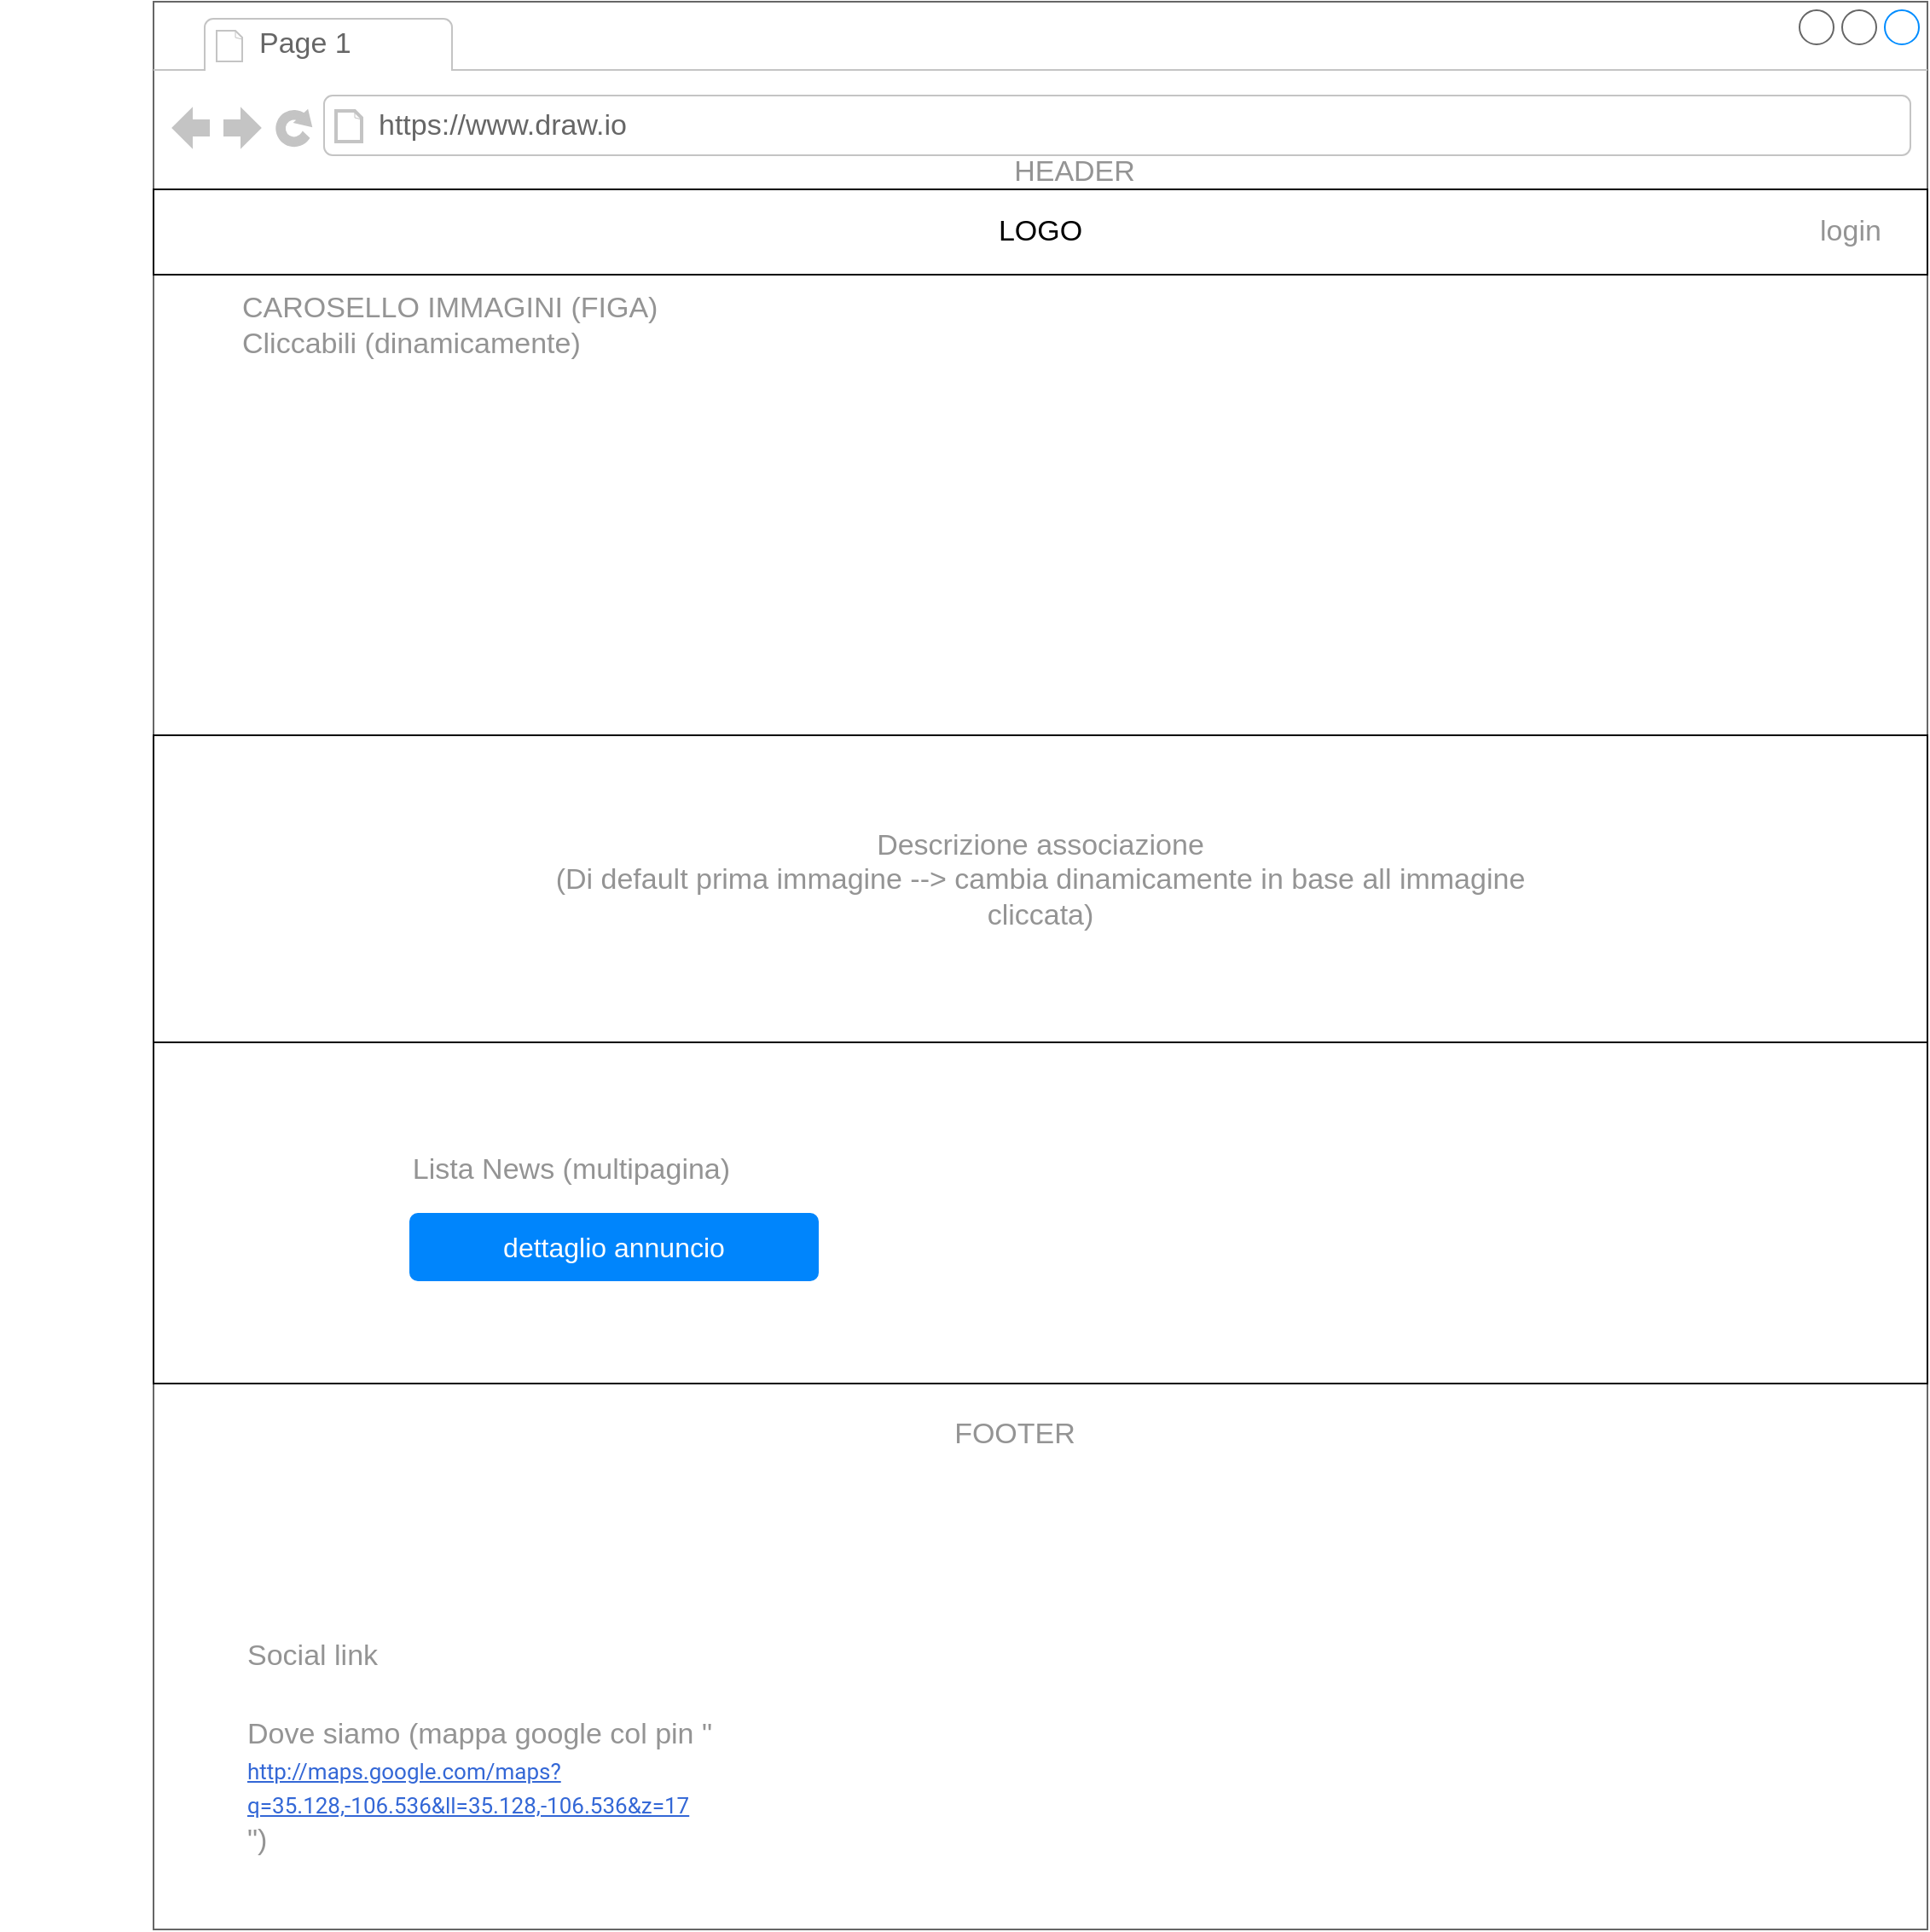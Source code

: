 <mxfile version="14.5.10" type="github">
  <diagram id="3crj-N6eCKjugvdwFmlM" name="Page-1">
    <mxGraphModel dx="2036" dy="795" grid="1" gridSize="10" guides="1" tooltips="1" connect="1" arrows="1" fold="1" page="1" pageScale="1" pageWidth="850" pageHeight="1100" math="0" shadow="0">
      <root>
        <mxCell id="0" />
        <mxCell id="1" parent="0" />
        <mxCell id="ORVzDimxOUe0flfOR2wj-2" value="" style="strokeWidth=1;shadow=0;dashed=0;align=center;html=1;shape=mxgraph.mockup.containers.browserWindow;rSize=0;strokeColor=#666666;strokeColor2=#008cff;strokeColor3=#c4c4c4;mainText=,;recursiveResize=0;fontSize=19;" vertex="1" parent="1">
          <mxGeometry x="60" y="130" width="1040" height="1130" as="geometry" />
        </mxCell>
        <mxCell id="ORVzDimxOUe0flfOR2wj-3" value="Page 1" style="strokeWidth=1;shadow=0;dashed=0;align=center;html=1;shape=mxgraph.mockup.containers.anchor;fontSize=17;fontColor=#666666;align=left;" vertex="1" parent="ORVzDimxOUe0flfOR2wj-2">
          <mxGeometry x="60" y="12" width="110" height="26" as="geometry" />
        </mxCell>
        <mxCell id="ORVzDimxOUe0flfOR2wj-4" value="https://www.draw.io" style="strokeWidth=1;shadow=0;dashed=0;align=center;html=1;shape=mxgraph.mockup.containers.anchor;rSize=0;fontSize=17;fontColor=#666666;align=left;" vertex="1" parent="ORVzDimxOUe0flfOR2wj-2">
          <mxGeometry x="130" y="60" width="250" height="26" as="geometry" />
        </mxCell>
        <mxCell id="ORVzDimxOUe0flfOR2wj-5" value="" style="rounded=0;whiteSpace=wrap;html=1;" vertex="1" parent="ORVzDimxOUe0flfOR2wj-2">
          <mxGeometry y="110" width="1040" height="50" as="geometry" />
        </mxCell>
        <mxCell id="ORVzDimxOUe0flfOR2wj-6" value="&lt;font style=&quot;font-size: 17px&quot;&gt;LOGO&lt;/font&gt;" style="text;html=1;strokeColor=none;fillColor=none;align=center;verticalAlign=middle;whiteSpace=wrap;rounded=0;" vertex="1" parent="ORVzDimxOUe0flfOR2wj-2">
          <mxGeometry x="470" y="125" width="100" height="20" as="geometry" />
        </mxCell>
        <mxCell id="ORVzDimxOUe0flfOR2wj-7" value="login" style="text;html=1;strokeColor=none;fillColor=none;align=center;verticalAlign=middle;whiteSpace=wrap;rounded=0;fontSize=17;fontColor=#949494;" vertex="1" parent="ORVzDimxOUe0flfOR2wj-2">
          <mxGeometry x="960" y="125" width="70" height="20" as="geometry" />
        </mxCell>
        <mxCell id="ORVzDimxOUe0flfOR2wj-35" value="" style="rounded=0;whiteSpace=wrap;html=1;fontSize=17;fontColor=#949494;align=left;" vertex="1" parent="ORVzDimxOUe0flfOR2wj-2">
          <mxGeometry y="430" width="1040" height="180" as="geometry" />
        </mxCell>
        <mxCell id="ORVzDimxOUe0flfOR2wj-36" value="Descrizione associazione&lt;br&gt;(Di default prima immagine --&amp;gt; cambia dinamicamente in base all immagine cliccata)" style="text;html=1;strokeColor=none;fillColor=none;align=center;verticalAlign=middle;whiteSpace=wrap;rounded=0;fontSize=17;fontColor=#949494;" vertex="1" parent="ORVzDimxOUe0flfOR2wj-2">
          <mxGeometry x="230" y="450" width="580" height="130" as="geometry" />
        </mxCell>
        <mxCell id="ORVzDimxOUe0flfOR2wj-37" value="" style="rounded=0;whiteSpace=wrap;html=1;fontSize=17;fontColor=#949494;align=left;" vertex="1" parent="ORVzDimxOUe0flfOR2wj-2">
          <mxGeometry y="610" width="1040" height="200" as="geometry" />
        </mxCell>
        <mxCell id="ORVzDimxOUe0flfOR2wj-39" style="edgeStyle=orthogonalEdgeStyle;rounded=0;orthogonalLoop=1;jettySize=auto;html=1;exitX=0.5;exitY=1;exitDx=0;exitDy=0;fontSize=17;fontColor=#949494;" edge="1" parent="ORVzDimxOUe0flfOR2wj-2" source="ORVzDimxOUe0flfOR2wj-37" target="ORVzDimxOUe0flfOR2wj-37">
          <mxGeometry relative="1" as="geometry" />
        </mxCell>
        <mxCell id="ORVzDimxOUe0flfOR2wj-40" value="dettaglio annuncio" style="html=1;shadow=0;dashed=0;shape=mxgraph.bootstrap.rrect;rSize=5;strokeColor=none;strokeWidth=1;fillColor=#0085FC;fontColor=#FFFFFF;whiteSpace=wrap;align=center;verticalAlign=middle;spacingLeft=0;fontStyle=0;fontSize=16;spacing=5;" vertex="1" parent="ORVzDimxOUe0flfOR2wj-2">
          <mxGeometry x="150" y="710" width="240" height="40" as="geometry" />
        </mxCell>
        <mxCell id="ORVzDimxOUe0flfOR2wj-38" value="Lista News (multipagina)" style="text;html=1;strokeColor=none;fillColor=none;align=center;verticalAlign=middle;whiteSpace=wrap;rounded=0;fontSize=17;fontColor=#949494;" vertex="1" parent="ORVzDimxOUe0flfOR2wj-2">
          <mxGeometry x="-90" y="610" width="670" height="150" as="geometry" />
        </mxCell>
        <mxCell id="ORVzDimxOUe0flfOR2wj-41" style="edgeStyle=orthogonalEdgeStyle;rounded=0;orthogonalLoop=1;jettySize=auto;html=1;exitX=0.5;exitY=1;exitDx=0;exitDy=0;fontSize=17;fontColor=#949494;" edge="1" parent="ORVzDimxOUe0flfOR2wj-2" source="ORVzDimxOUe0flfOR2wj-37" target="ORVzDimxOUe0flfOR2wj-37">
          <mxGeometry relative="1" as="geometry" />
        </mxCell>
        <mxCell id="ORVzDimxOUe0flfOR2wj-42" value="FOOTER" style="text;html=1;strokeColor=none;fillColor=none;align=center;verticalAlign=middle;whiteSpace=wrap;rounded=0;fontSize=17;fontColor=#949494;" vertex="1" parent="ORVzDimxOUe0flfOR2wj-2">
          <mxGeometry x="170" y="820" width="670" height="40" as="geometry" />
        </mxCell>
        <mxCell id="ORVzDimxOUe0flfOR2wj-43" value="&lt;h1&gt;&lt;span style=&quot;font-size: 17px ; font-weight: normal&quot;&gt;Social link&lt;/span&gt;&lt;/h1&gt;&lt;div&gt;&lt;span style=&quot;font-size: 17px ; font-weight: normal&quot;&gt;Dove siamo (mappa google col pin &quot;&lt;/span&gt;&lt;/div&gt;&lt;a class=&quot;DbQRg&quot; target=&quot;_blank&quot; href=&quot;http://maps.google.com/maps?q=35.128%2C-106.536&amp;amp;ll=35.128%2C-106.536&amp;amp;z=17&amp;amp;authuser=3&quot; style=&quot;color: rgb(51 , 103 , 214) ; font-size: 13px ; font-family: &amp;#34;roboto&amp;#34; , &amp;#34;arial&amp;#34; , sans-serif ; background-color: rgb(255 , 255 , 255)&quot;&gt;http://maps.google.com/maps?q=35.128,-106.536&amp;amp;ll=35.128,-106.536&amp;amp;z=17&lt;/a&gt;&lt;div&gt;&lt;span style=&quot;font-size: 17px ; font-weight: normal&quot;&gt;&quot;)&lt;/span&gt;&lt;/div&gt;" style="text;html=1;strokeColor=none;fillColor=none;spacing=5;spacingTop=-20;whiteSpace=wrap;overflow=hidden;rounded=0;fontSize=17;fontColor=#949494;align=left;" vertex="1" parent="ORVzDimxOUe0flfOR2wj-2">
          <mxGeometry x="50" y="930" width="430" height="200" as="geometry" />
        </mxCell>
        <mxCell id="ORVzDimxOUe0flfOR2wj-33" value="HEADER" style="text;html=1;strokeColor=none;fillColor=none;align=center;verticalAlign=middle;whiteSpace=wrap;rounded=0;fontSize=17;fontColor=#949494;" vertex="1" parent="1">
          <mxGeometry x="580" y="220" width="40" height="20" as="geometry" />
        </mxCell>
        <mxCell id="ORVzDimxOUe0flfOR2wj-34" value="CAROSELLO IMMAGINI (FIGA)&lt;br&gt;Cliccabili (dinamicamente)" style="text;html=1;strokeColor=none;fillColor=none;align=left;verticalAlign=middle;whiteSpace=wrap;rounded=0;fontSize=17;fontColor=#949494;" vertex="1" parent="1">
          <mxGeometry x="110" y="260" width="280" height="120" as="geometry" />
        </mxCell>
      </root>
    </mxGraphModel>
  </diagram>
</mxfile>
